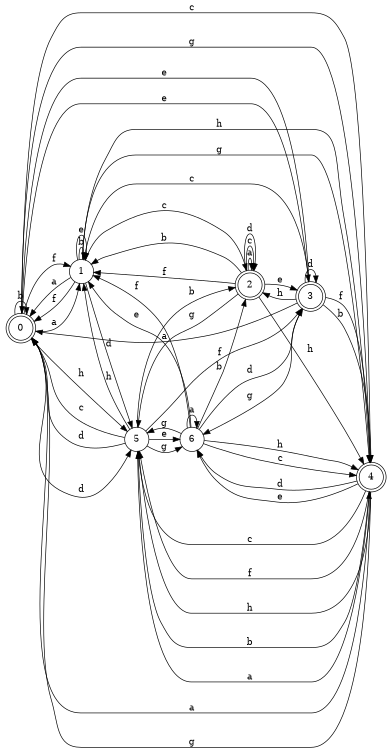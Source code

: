 digraph n6_6 {
__start0 [label="" shape="none"];

rankdir=LR;
size="8,5";

s0 [style="rounded,filled", color="black", fillcolor="white" shape="doublecircle", label="0"];
s1 [style="filled", color="black", fillcolor="white" shape="circle", label="1"];
s2 [style="rounded,filled", color="black", fillcolor="white" shape="doublecircle", label="2"];
s3 [style="rounded,filled", color="black", fillcolor="white" shape="doublecircle", label="3"];
s4 [style="rounded,filled", color="black", fillcolor="white" shape="doublecircle", label="4"];
s5 [style="filled", color="black", fillcolor="white" shape="circle", label="5"];
s6 [style="filled", color="black", fillcolor="white" shape="circle", label="6"];
s0 -> s1 [label="a"];
s0 -> s0 [label="b"];
s0 -> s4 [label="c"];
s0 -> s5 [label="d"];
s0 -> s3 [label="e"];
s0 -> s1 [label="f"];
s0 -> s4 [label="g"];
s0 -> s5 [label="h"];
s1 -> s0 [label="a"];
s1 -> s1 [label="b"];
s1 -> s2 [label="c"];
s1 -> s5 [label="d"];
s1 -> s1 [label="e"];
s1 -> s0 [label="f"];
s1 -> s4 [label="g"];
s1 -> s4 [label="h"];
s2 -> s2 [label="a"];
s2 -> s1 [label="b"];
s2 -> s2 [label="c"];
s2 -> s2 [label="d"];
s2 -> s3 [label="e"];
s2 -> s1 [label="f"];
s2 -> s5 [label="g"];
s2 -> s4 [label="h"];
s3 -> s0 [label="a"];
s3 -> s4 [label="b"];
s3 -> s1 [label="c"];
s3 -> s3 [label="d"];
s3 -> s0 [label="e"];
s3 -> s4 [label="f"];
s3 -> s6 [label="g"];
s3 -> s2 [label="h"];
s4 -> s0 [label="a"];
s4 -> s5 [label="b"];
s4 -> s5 [label="c"];
s4 -> s6 [label="d"];
s4 -> s6 [label="e"];
s4 -> s5 [label="f"];
s4 -> s0 [label="g"];
s4 -> s5 [label="h"];
s5 -> s4 [label="a"];
s5 -> s2 [label="b"];
s5 -> s0 [label="c"];
s5 -> s0 [label="d"];
s5 -> s6 [label="e"];
s5 -> s3 [label="f"];
s5 -> s6 [label="g"];
s5 -> s1 [label="h"];
s6 -> s6 [label="a"];
s6 -> s2 [label="b"];
s6 -> s4 [label="c"];
s6 -> s3 [label="d"];
s6 -> s1 [label="e"];
s6 -> s1 [label="f"];
s6 -> s5 [label="g"];
s6 -> s4 [label="h"];

}